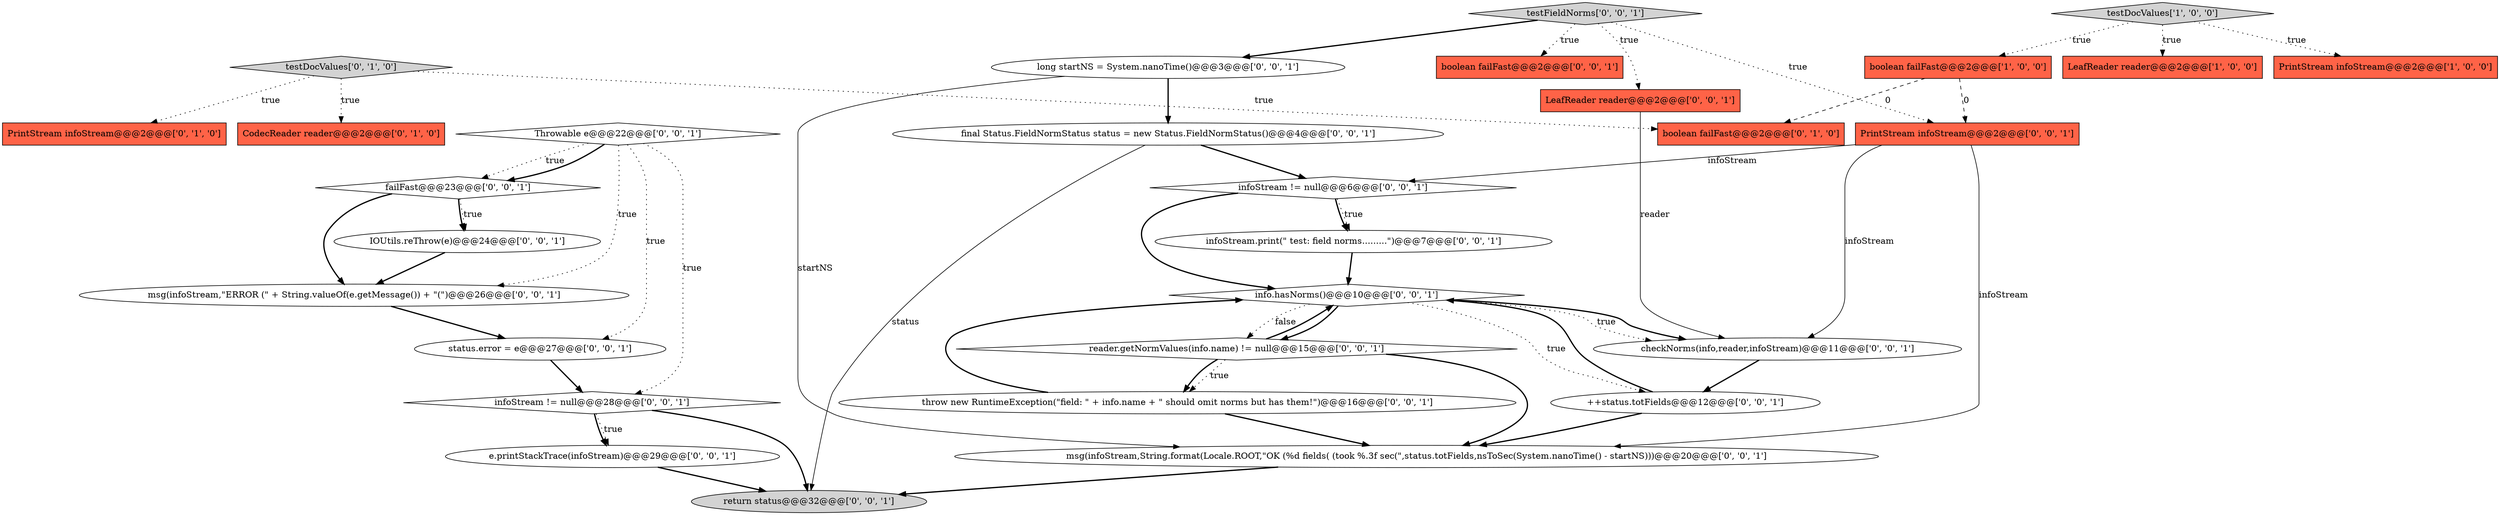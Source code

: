 digraph {
5 [style = filled, label = "testDocValues['0', '1', '0']", fillcolor = lightgray, shape = diamond image = "AAA0AAABBB2BBB"];
10 [style = filled, label = "infoStream != null@@@6@@@['0', '0', '1']", fillcolor = white, shape = diamond image = "AAA0AAABBB3BBB"];
1 [style = filled, label = "PrintStream infoStream@@@2@@@['1', '0', '0']", fillcolor = tomato, shape = box image = "AAA0AAABBB1BBB"];
11 [style = filled, label = "throw new RuntimeException(\"field: \" + info.name + \" should omit norms but has them!\")@@@16@@@['0', '0', '1']", fillcolor = white, shape = ellipse image = "AAA0AAABBB3BBB"];
3 [style = filled, label = "testDocValues['1', '0', '0']", fillcolor = lightgray, shape = diamond image = "AAA0AAABBB1BBB"];
14 [style = filled, label = "status.error = e@@@27@@@['0', '0', '1']", fillcolor = white, shape = ellipse image = "AAA0AAABBB3BBB"];
28 [style = filled, label = "e.printStackTrace(infoStream)@@@29@@@['0', '0', '1']", fillcolor = white, shape = ellipse image = "AAA0AAABBB3BBB"];
6 [style = filled, label = "PrintStream infoStream@@@2@@@['0', '1', '0']", fillcolor = tomato, shape = box image = "AAA0AAABBB2BBB"];
12 [style = filled, label = "msg(infoStream,String.format(Locale.ROOT,\"OK (%d fields( (took %.3f sec(\",status.totFields,nsToSec(System.nanoTime() - startNS)))@@@20@@@['0', '0', '1']", fillcolor = white, shape = ellipse image = "AAA0AAABBB3BBB"];
17 [style = filled, label = "msg(infoStream,\"ERROR (\" + String.valueOf(e.getMessage()) + \"(\")@@@26@@@['0', '0', '1']", fillcolor = white, shape = ellipse image = "AAA0AAABBB3BBB"];
8 [style = filled, label = "infoStream != null@@@28@@@['0', '0', '1']", fillcolor = white, shape = diamond image = "AAA0AAABBB3BBB"];
26 [style = filled, label = "LeafReader reader@@@2@@@['0', '0', '1']", fillcolor = tomato, shape = box image = "AAA0AAABBB3BBB"];
29 [style = filled, label = "return status@@@32@@@['0', '0', '1']", fillcolor = lightgray, shape = ellipse image = "AAA0AAABBB3BBB"];
9 [style = filled, label = "final Status.FieldNormStatus status = new Status.FieldNormStatus()@@@4@@@['0', '0', '1']", fillcolor = white, shape = ellipse image = "AAA0AAABBB3BBB"];
7 [style = filled, label = "boolean failFast@@@2@@@['0', '1', '0']", fillcolor = tomato, shape = box image = "AAA1AAABBB2BBB"];
19 [style = filled, label = "long startNS = System.nanoTime()@@@3@@@['0', '0', '1']", fillcolor = white, shape = ellipse image = "AAA0AAABBB3BBB"];
22 [style = filled, label = "reader.getNormValues(info.name) != null@@@15@@@['0', '0', '1']", fillcolor = white, shape = diamond image = "AAA0AAABBB3BBB"];
24 [style = filled, label = "info.hasNorms()@@@10@@@['0', '0', '1']", fillcolor = white, shape = diamond image = "AAA0AAABBB3BBB"];
4 [style = filled, label = "CodecReader reader@@@2@@@['0', '1', '0']", fillcolor = tomato, shape = box image = "AAA0AAABBB2BBB"];
20 [style = filled, label = "testFieldNorms['0', '0', '1']", fillcolor = lightgray, shape = diamond image = "AAA0AAABBB3BBB"];
0 [style = filled, label = "LeafReader reader@@@2@@@['1', '0', '0']", fillcolor = tomato, shape = box image = "AAA0AAABBB1BBB"];
2 [style = filled, label = "boolean failFast@@@2@@@['1', '0', '0']", fillcolor = tomato, shape = box image = "AAA1AAABBB1BBB"];
27 [style = filled, label = "PrintStream infoStream@@@2@@@['0', '0', '1']", fillcolor = tomato, shape = box image = "AAA0AAABBB3BBB"];
15 [style = filled, label = "infoStream.print(\" test: field norms.........\")@@@7@@@['0', '0', '1']", fillcolor = white, shape = ellipse image = "AAA0AAABBB3BBB"];
25 [style = filled, label = "checkNorms(info,reader,infoStream)@@@11@@@['0', '0', '1']", fillcolor = white, shape = ellipse image = "AAA0AAABBB3BBB"];
13 [style = filled, label = "++status.totFields@@@12@@@['0', '0', '1']", fillcolor = white, shape = ellipse image = "AAA0AAABBB3BBB"];
16 [style = filled, label = "boolean failFast@@@2@@@['0', '0', '1']", fillcolor = tomato, shape = box image = "AAA0AAABBB3BBB"];
18 [style = filled, label = "IOUtils.reThrow(e)@@@24@@@['0', '0', '1']", fillcolor = white, shape = ellipse image = "AAA0AAABBB3BBB"];
21 [style = filled, label = "Throwable e@@@22@@@['0', '0', '1']", fillcolor = white, shape = diamond image = "AAA0AAABBB3BBB"];
23 [style = filled, label = "failFast@@@23@@@['0', '0', '1']", fillcolor = white, shape = diamond image = "AAA0AAABBB3BBB"];
28->29 [style = bold, label=""];
8->28 [style = bold, label=""];
8->28 [style = dotted, label="true"];
10->15 [style = bold, label=""];
13->24 [style = bold, label=""];
24->25 [style = dotted, label="true"];
25->13 [style = bold, label=""];
3->2 [style = dotted, label="true"];
10->24 [style = bold, label=""];
21->8 [style = dotted, label="true"];
20->26 [style = dotted, label="true"];
2->27 [style = dashed, label="0"];
5->6 [style = dotted, label="true"];
20->27 [style = dotted, label="true"];
18->17 [style = bold, label=""];
22->11 [style = dotted, label="true"];
11->12 [style = bold, label=""];
21->17 [style = dotted, label="true"];
19->12 [style = solid, label="startNS"];
9->10 [style = bold, label=""];
2->7 [style = dashed, label="0"];
27->12 [style = solid, label="infoStream"];
24->22 [style = bold, label=""];
11->24 [style = bold, label=""];
5->4 [style = dotted, label="true"];
27->25 [style = solid, label="infoStream"];
26->25 [style = solid, label="reader"];
9->29 [style = solid, label="status"];
10->15 [style = dotted, label="true"];
13->12 [style = bold, label=""];
12->29 [style = bold, label=""];
23->18 [style = dotted, label="true"];
19->9 [style = bold, label=""];
17->14 [style = bold, label=""];
5->7 [style = dotted, label="true"];
21->23 [style = dotted, label="true"];
24->25 [style = bold, label=""];
15->24 [style = bold, label=""];
22->12 [style = bold, label=""];
21->14 [style = dotted, label="true"];
3->0 [style = dotted, label="true"];
24->22 [style = dotted, label="false"];
23->17 [style = bold, label=""];
14->8 [style = bold, label=""];
22->24 [style = bold, label=""];
20->19 [style = bold, label=""];
3->1 [style = dotted, label="true"];
27->10 [style = solid, label="infoStream"];
22->11 [style = bold, label=""];
23->18 [style = bold, label=""];
8->29 [style = bold, label=""];
20->16 [style = dotted, label="true"];
21->23 [style = bold, label=""];
24->13 [style = dotted, label="true"];
}
